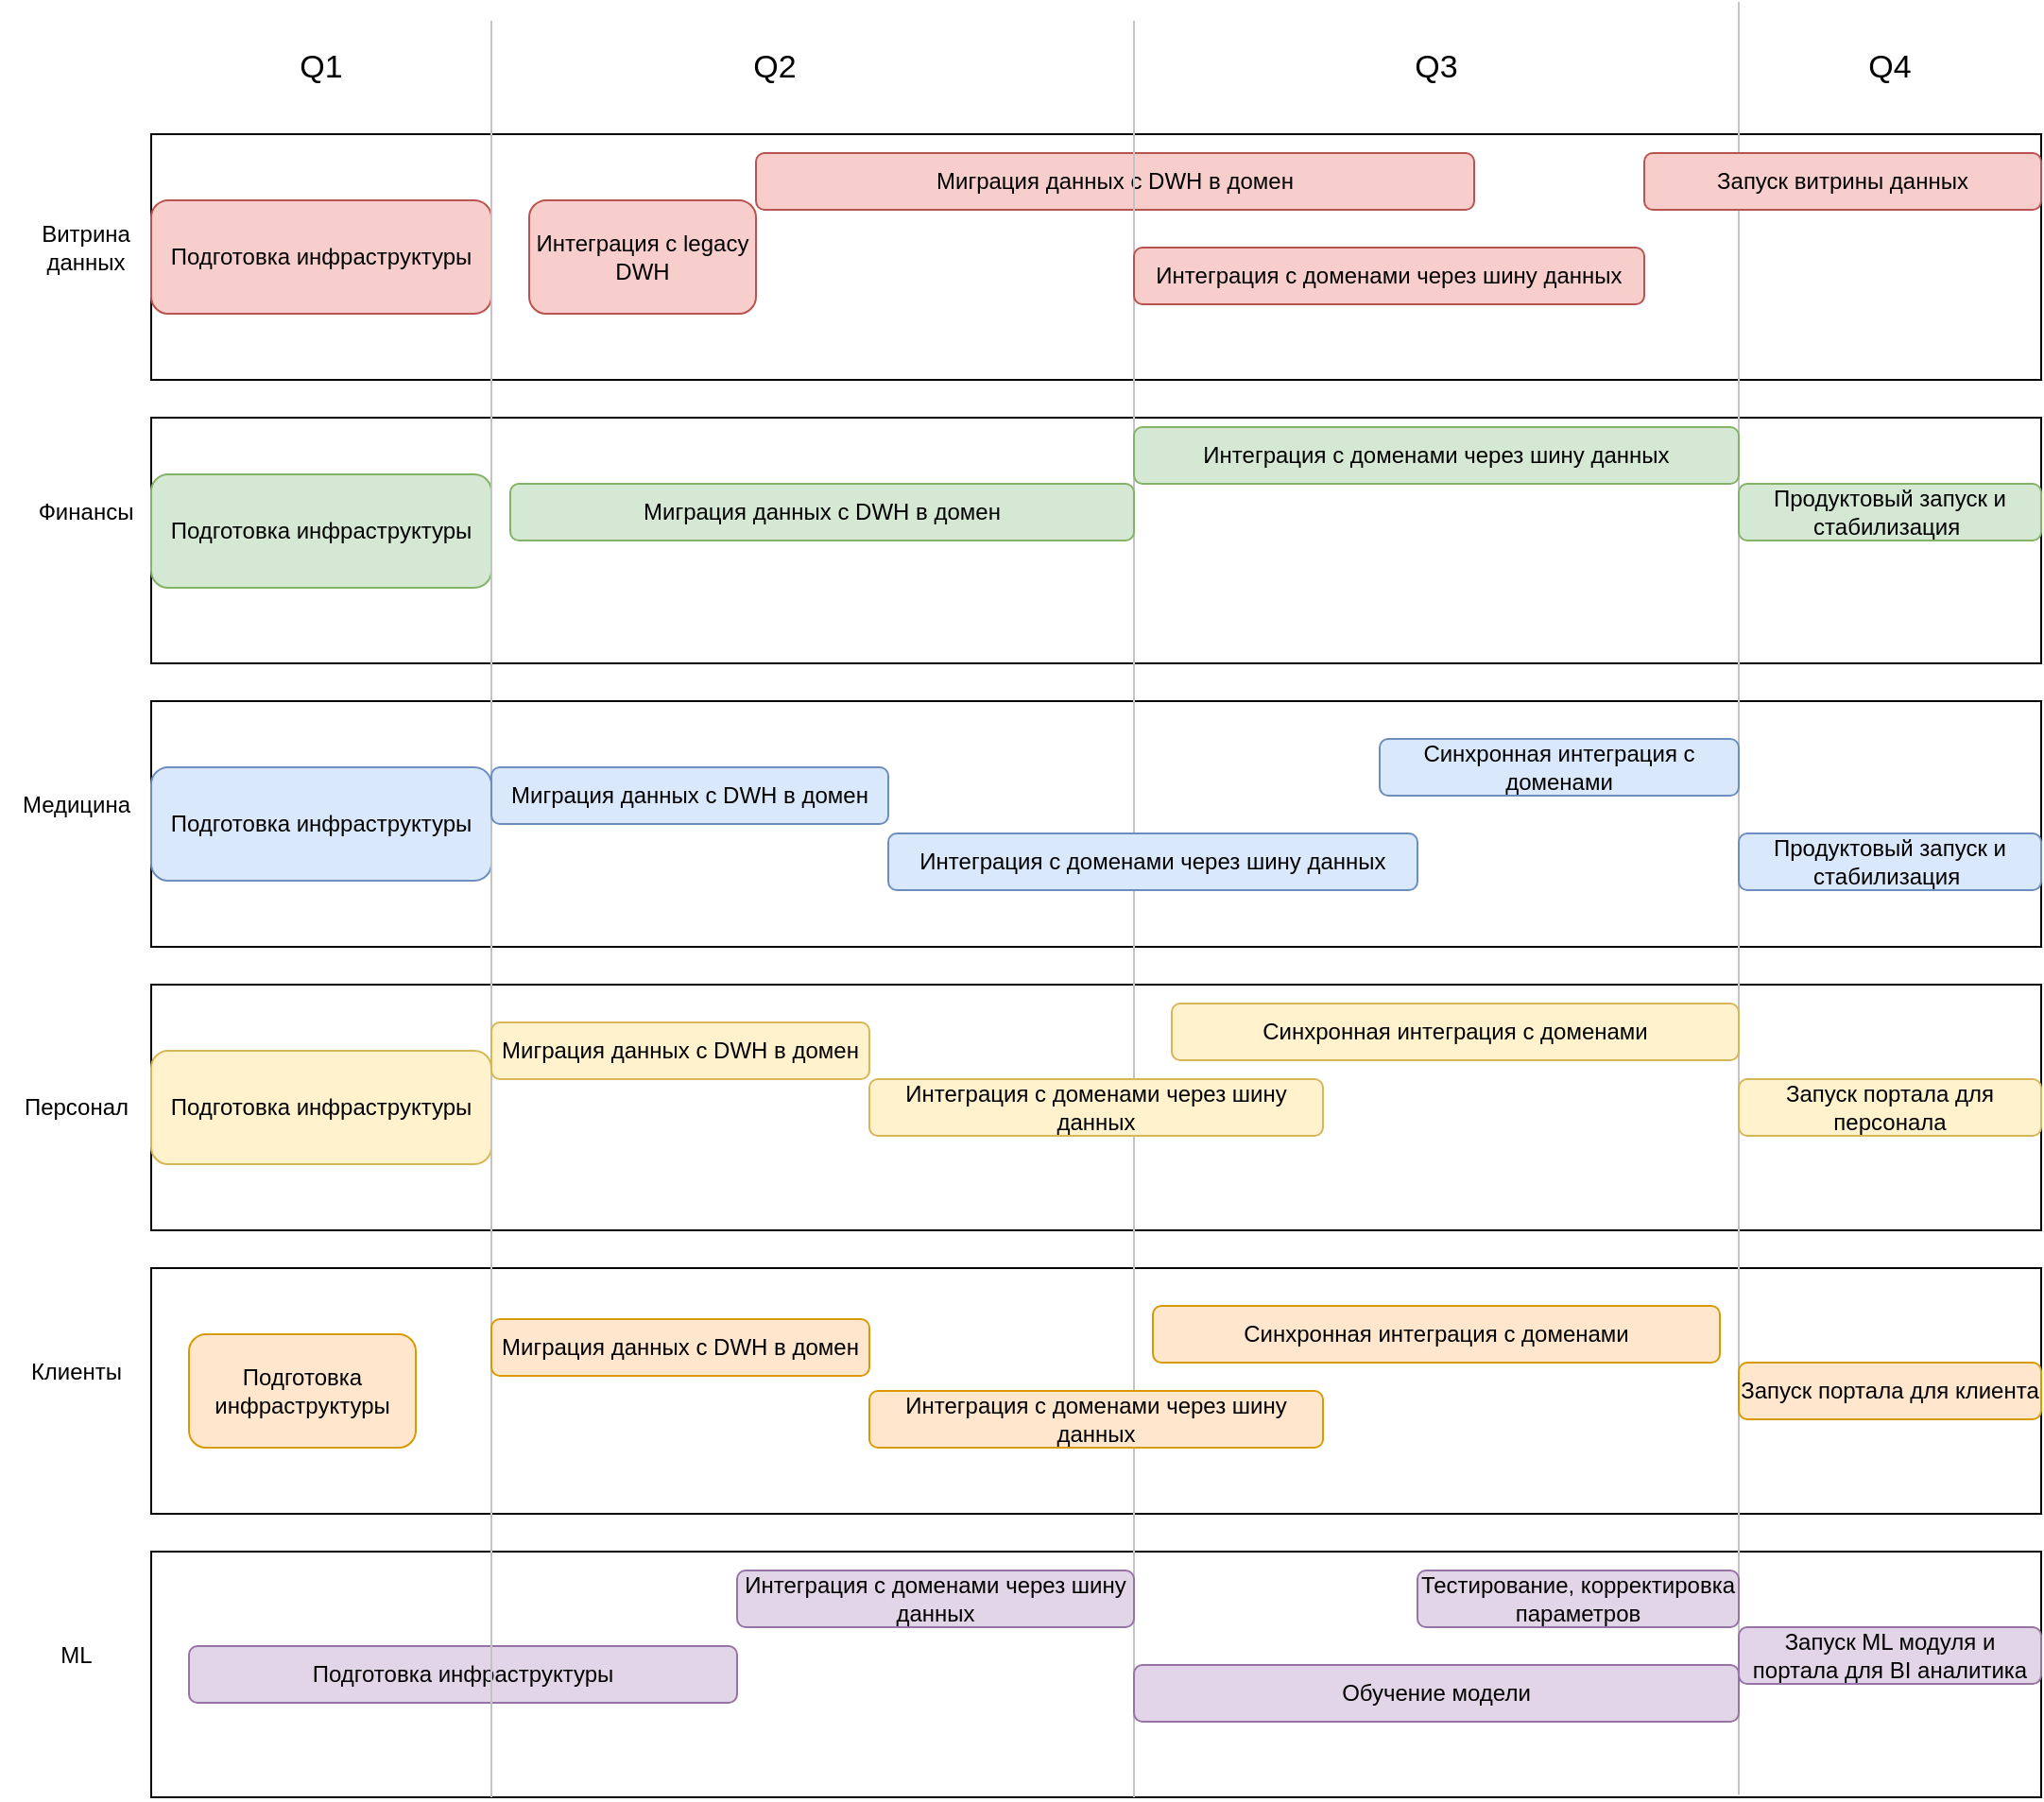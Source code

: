 <mxfile version="28.1.1">
  <diagram name="Страница — 1" id="f-liuDDMb9a9QSkCF0TL">
    <mxGraphModel dx="1878" dy="996" grid="1" gridSize="10" guides="1" tooltips="1" connect="1" arrows="1" fold="1" page="1" pageScale="1" pageWidth="1169" pageHeight="827" math="0" shadow="0">
      <root>
        <mxCell id="0" />
        <mxCell id="1" parent="0" />
        <mxCell id="y0mYe-v99TRb2UWS0fOm-1" value="" style="rounded=0;whiteSpace=wrap;html=1;" vertex="1" parent="1">
          <mxGeometry x="80" y="170" width="1000" height="130" as="geometry" />
        </mxCell>
        <mxCell id="y0mYe-v99TRb2UWS0fOm-2" value="" style="rounded=0;whiteSpace=wrap;html=1;" vertex="1" parent="1">
          <mxGeometry x="80" y="320" width="1000" height="130" as="geometry" />
        </mxCell>
        <mxCell id="y0mYe-v99TRb2UWS0fOm-3" value="" style="rounded=0;whiteSpace=wrap;html=1;" vertex="1" parent="1">
          <mxGeometry x="80" y="470" width="1000" height="130" as="geometry" />
        </mxCell>
        <mxCell id="y0mYe-v99TRb2UWS0fOm-4" value="" style="rounded=0;whiteSpace=wrap;html=1;" vertex="1" parent="1">
          <mxGeometry x="80" y="620" width="1000" height="130" as="geometry" />
        </mxCell>
        <mxCell id="y0mYe-v99TRb2UWS0fOm-5" value="Витрина&lt;div&gt;данных&lt;/div&gt;" style="text;html=1;align=center;verticalAlign=middle;resizable=0;points=[];autosize=1;strokeColor=none;fillColor=none;" vertex="1" parent="1">
          <mxGeometry x="10" y="210" width="70" height="40" as="geometry" />
        </mxCell>
        <mxCell id="y0mYe-v99TRb2UWS0fOm-6" value="Финансы" style="text;html=1;align=center;verticalAlign=middle;resizable=0;points=[];autosize=1;strokeColor=none;fillColor=none;" vertex="1" parent="1">
          <mxGeometry x="5" y="355" width="80" height="30" as="geometry" />
        </mxCell>
        <mxCell id="y0mYe-v99TRb2UWS0fOm-7" value="Медицина" style="text;html=1;align=center;verticalAlign=middle;resizable=0;points=[];autosize=1;strokeColor=none;fillColor=none;" vertex="1" parent="1">
          <mxGeometry y="510" width="80" height="30" as="geometry" />
        </mxCell>
        <mxCell id="y0mYe-v99TRb2UWS0fOm-8" value="Персонал" style="text;html=1;align=center;verticalAlign=middle;resizable=0;points=[];autosize=1;strokeColor=none;fillColor=none;" vertex="1" parent="1">
          <mxGeometry y="670" width="80" height="30" as="geometry" />
        </mxCell>
        <mxCell id="y0mYe-v99TRb2UWS0fOm-9" value="" style="rounded=0;whiteSpace=wrap;html=1;" vertex="1" parent="1">
          <mxGeometry x="80" y="770" width="1000" height="130" as="geometry" />
        </mxCell>
        <mxCell id="y0mYe-v99TRb2UWS0fOm-10" value="Клиенты" style="text;html=1;align=center;verticalAlign=middle;resizable=0;points=[];autosize=1;strokeColor=none;fillColor=none;" vertex="1" parent="1">
          <mxGeometry x="5" y="810" width="70" height="30" as="geometry" />
        </mxCell>
        <mxCell id="y0mYe-v99TRb2UWS0fOm-11" value="" style="rounded=0;whiteSpace=wrap;html=1;" vertex="1" parent="1">
          <mxGeometry x="80" y="920" width="1000" height="130" as="geometry" />
        </mxCell>
        <mxCell id="y0mYe-v99TRb2UWS0fOm-12" value="ML" style="text;html=1;align=center;verticalAlign=middle;resizable=0;points=[];autosize=1;strokeColor=none;fillColor=none;" vertex="1" parent="1">
          <mxGeometry x="20" y="960" width="40" height="30" as="geometry" />
        </mxCell>
        <mxCell id="y0mYe-v99TRb2UWS0fOm-14" value="Подготовка инфраструктуры" style="rounded=1;whiteSpace=wrap;html=1;fillColor=#f8cecc;strokeColor=#b85450;" vertex="1" parent="1">
          <mxGeometry x="80" y="205" width="180" height="60" as="geometry" />
        </mxCell>
        <mxCell id="y0mYe-v99TRb2UWS0fOm-15" value="Подготовка инфраструктуры" style="rounded=1;whiteSpace=wrap;html=1;fillColor=#d5e8d4;strokeColor=#82b366;" vertex="1" parent="1">
          <mxGeometry x="80" y="350" width="180" height="60" as="geometry" />
        </mxCell>
        <mxCell id="y0mYe-v99TRb2UWS0fOm-16" value="Подготовка инфраструктуры" style="rounded=1;whiteSpace=wrap;html=1;fillColor=#dae8fc;strokeColor=#6c8ebf;" vertex="1" parent="1">
          <mxGeometry x="80" y="505" width="180" height="60" as="geometry" />
        </mxCell>
        <mxCell id="y0mYe-v99TRb2UWS0fOm-17" value="Подготовка инфраструктуры" style="rounded=1;whiteSpace=wrap;html=1;fillColor=#fff2cc;strokeColor=#d6b656;" vertex="1" parent="1">
          <mxGeometry x="80" y="655" width="180" height="60" as="geometry" />
        </mxCell>
        <mxCell id="y0mYe-v99TRb2UWS0fOm-18" value="Подготовка инфраструктуры" style="rounded=1;whiteSpace=wrap;html=1;fillColor=#ffe6cc;strokeColor=#d79b00;" vertex="1" parent="1">
          <mxGeometry x="100" y="805" width="120" height="60" as="geometry" />
        </mxCell>
        <mxCell id="y0mYe-v99TRb2UWS0fOm-19" value="Подготовка инфраструктуры" style="rounded=1;whiteSpace=wrap;html=1;fillColor=#e1d5e7;strokeColor=#9673a6;" vertex="1" parent="1">
          <mxGeometry x="100" y="970" width="290" height="30" as="geometry" />
        </mxCell>
        <mxCell id="y0mYe-v99TRb2UWS0fOm-20" value="Интеграция с legacy DWH" style="rounded=1;whiteSpace=wrap;html=1;fillColor=#f8cecc;strokeColor=#b85450;" vertex="1" parent="1">
          <mxGeometry x="280" y="205" width="120" height="60" as="geometry" />
        </mxCell>
        <mxCell id="y0mYe-v99TRb2UWS0fOm-21" value="" style="endArrow=none;html=1;rounded=0;strokeColor=#C4C4C4;" edge="1" parent="1">
          <mxGeometry width="50" height="50" relative="1" as="geometry">
            <mxPoint x="260" y="1050" as="sourcePoint" />
            <mxPoint x="260" y="110" as="targetPoint" />
          </mxGeometry>
        </mxCell>
        <mxCell id="y0mYe-v99TRb2UWS0fOm-22" value="&lt;font style=&quot;font-size: 17px;&quot;&gt;Q1&lt;/font&gt;" style="text;html=1;align=center;verticalAlign=middle;whiteSpace=wrap;rounded=0;" vertex="1" parent="1">
          <mxGeometry x="140" y="120" width="60" height="30" as="geometry" />
        </mxCell>
        <mxCell id="y0mYe-v99TRb2UWS0fOm-24" value="Миграция данных с DWH в домен" style="rounded=1;whiteSpace=wrap;html=1;fillColor=#f8cecc;strokeColor=#b85450;" vertex="1" parent="1">
          <mxGeometry x="400" y="180" width="380" height="30" as="geometry" />
        </mxCell>
        <mxCell id="y0mYe-v99TRb2UWS0fOm-25" value="&lt;font style=&quot;font-size: 17px;&quot;&gt;Q2&lt;/font&gt;" style="text;html=1;align=center;verticalAlign=middle;whiteSpace=wrap;rounded=0;" vertex="1" parent="1">
          <mxGeometry x="380" y="120" width="60" height="30" as="geometry" />
        </mxCell>
        <mxCell id="y0mYe-v99TRb2UWS0fOm-26" value="" style="endArrow=none;html=1;rounded=0;strokeColor=#C4C4C4;" edge="1" parent="1">
          <mxGeometry width="50" height="50" relative="1" as="geometry">
            <mxPoint x="600" y="1050" as="sourcePoint" />
            <mxPoint x="600" y="110" as="targetPoint" />
          </mxGeometry>
        </mxCell>
        <mxCell id="y0mYe-v99TRb2UWS0fOm-27" value="Интеграция с доменами через шину данных" style="rounded=1;whiteSpace=wrap;html=1;fillColor=#f8cecc;strokeColor=#b85450;" vertex="1" parent="1">
          <mxGeometry x="600" y="230" width="270" height="30" as="geometry" />
        </mxCell>
        <mxCell id="y0mYe-v99TRb2UWS0fOm-28" value="" style="endArrow=none;html=1;rounded=0;strokeColor=#C4C4C4;exitX=0.84;exitY=0.989;exitDx=0;exitDy=0;exitPerimeter=0;" edge="1" parent="1" source="y0mYe-v99TRb2UWS0fOm-11">
          <mxGeometry width="50" height="50" relative="1" as="geometry">
            <mxPoint x="920" y="1040" as="sourcePoint" />
            <mxPoint x="920" y="100" as="targetPoint" />
          </mxGeometry>
        </mxCell>
        <mxCell id="y0mYe-v99TRb2UWS0fOm-29" value="&lt;font style=&quot;font-size: 17px;&quot;&gt;Q3&lt;/font&gt;" style="text;html=1;align=center;verticalAlign=middle;whiteSpace=wrap;rounded=0;" vertex="1" parent="1">
          <mxGeometry x="730" y="120" width="60" height="30" as="geometry" />
        </mxCell>
        <mxCell id="y0mYe-v99TRb2UWS0fOm-30" value="&lt;font style=&quot;font-size: 17px;&quot;&gt;Q4&lt;/font&gt;" style="text;html=1;align=center;verticalAlign=middle;whiteSpace=wrap;rounded=0;" vertex="1" parent="1">
          <mxGeometry x="970" y="120" width="60" height="30" as="geometry" />
        </mxCell>
        <mxCell id="y0mYe-v99TRb2UWS0fOm-31" value="Запуск витрины данных" style="rounded=1;whiteSpace=wrap;html=1;fillColor=#f8cecc;strokeColor=#b85450;" vertex="1" parent="1">
          <mxGeometry x="870" y="180" width="210" height="30" as="geometry" />
        </mxCell>
        <mxCell id="y0mYe-v99TRb2UWS0fOm-33" value="Миграция данных с DWH в домен" style="rounded=1;whiteSpace=wrap;html=1;fillColor=#d5e8d4;strokeColor=#82b366;" vertex="1" parent="1">
          <mxGeometry x="270" y="355" width="330" height="30" as="geometry" />
        </mxCell>
        <mxCell id="y0mYe-v99TRb2UWS0fOm-34" value="Интеграция с доменами через шину данных" style="rounded=1;whiteSpace=wrap;html=1;fillColor=#d5e8d4;strokeColor=#82b366;" vertex="1" parent="1">
          <mxGeometry x="600" y="325" width="320" height="30" as="geometry" />
        </mxCell>
        <mxCell id="y0mYe-v99TRb2UWS0fOm-36" value="Продуктовый запуск и стабилизация&amp;nbsp;" style="rounded=1;whiteSpace=wrap;html=1;fillColor=#d5e8d4;strokeColor=#82b366;" vertex="1" parent="1">
          <mxGeometry x="920" y="355" width="160" height="30" as="geometry" />
        </mxCell>
        <mxCell id="y0mYe-v99TRb2UWS0fOm-38" value="Миграция данных с DWH в домен" style="rounded=1;whiteSpace=wrap;html=1;fillColor=#dae8fc;strokeColor=#6c8ebf;" vertex="1" parent="1">
          <mxGeometry x="260" y="505" width="210" height="30" as="geometry" />
        </mxCell>
        <mxCell id="y0mYe-v99TRb2UWS0fOm-39" value="Синхронная интеграция с доменами" style="rounded=1;whiteSpace=wrap;html=1;fillColor=#dae8fc;strokeColor=#6c8ebf;" vertex="1" parent="1">
          <mxGeometry x="730" y="490" width="190" height="30" as="geometry" />
        </mxCell>
        <mxCell id="y0mYe-v99TRb2UWS0fOm-40" value="Интеграция с доменами через шину данных" style="rounded=1;whiteSpace=wrap;html=1;fillColor=#dae8fc;strokeColor=#6c8ebf;" vertex="1" parent="1">
          <mxGeometry x="470" y="540" width="280" height="30" as="geometry" />
        </mxCell>
        <mxCell id="y0mYe-v99TRb2UWS0fOm-41" value="Продуктовый запуск и стабилизация&amp;nbsp;" style="rounded=1;whiteSpace=wrap;html=1;fillColor=#dae8fc;strokeColor=#6c8ebf;" vertex="1" parent="1">
          <mxGeometry x="920" y="540" width="160" height="30" as="geometry" />
        </mxCell>
        <mxCell id="y0mYe-v99TRb2UWS0fOm-42" value="Миграция данных с DWH в домен" style="rounded=1;whiteSpace=wrap;html=1;fillColor=#fff2cc;strokeColor=#d6b656;" vertex="1" parent="1">
          <mxGeometry x="260" y="640" width="200" height="30" as="geometry" />
        </mxCell>
        <mxCell id="y0mYe-v99TRb2UWS0fOm-43" value="Интеграция с доменами через шину данных" style="rounded=1;whiteSpace=wrap;html=1;fillColor=#fff2cc;strokeColor=#d6b656;" vertex="1" parent="1">
          <mxGeometry x="460" y="670" width="240" height="30" as="geometry" />
        </mxCell>
        <mxCell id="y0mYe-v99TRb2UWS0fOm-44" value="Синхронная интеграция с доменами" style="rounded=1;whiteSpace=wrap;html=1;fillColor=#fff2cc;strokeColor=#d6b656;" vertex="1" parent="1">
          <mxGeometry x="620" y="630" width="300" height="30" as="geometry" />
        </mxCell>
        <mxCell id="y0mYe-v99TRb2UWS0fOm-45" value="Запуск портала для персонала" style="rounded=1;whiteSpace=wrap;html=1;fillColor=#fff2cc;strokeColor=#d6b656;" vertex="1" parent="1">
          <mxGeometry x="920" y="670" width="160" height="30" as="geometry" />
        </mxCell>
        <mxCell id="y0mYe-v99TRb2UWS0fOm-46" value="Миграция данных с DWH в домен" style="rounded=1;whiteSpace=wrap;html=1;fillColor=#ffe6cc;strokeColor=#d79b00;" vertex="1" parent="1">
          <mxGeometry x="260" y="797" width="200" height="30" as="geometry" />
        </mxCell>
        <mxCell id="y0mYe-v99TRb2UWS0fOm-47" value="Интеграция с доменами через шину данных" style="rounded=1;whiteSpace=wrap;html=1;fillColor=#ffe6cc;strokeColor=#d79b00;" vertex="1" parent="1">
          <mxGeometry x="460" y="835" width="240" height="30" as="geometry" />
        </mxCell>
        <mxCell id="y0mYe-v99TRb2UWS0fOm-48" value="Синхронная интеграция с доменами" style="rounded=1;whiteSpace=wrap;html=1;fillColor=#ffe6cc;strokeColor=#d79b00;" vertex="1" parent="1">
          <mxGeometry x="610" y="790" width="300" height="30" as="geometry" />
        </mxCell>
        <mxCell id="y0mYe-v99TRb2UWS0fOm-49" value="Запуск портала для клиента" style="rounded=1;whiteSpace=wrap;html=1;fillColor=#ffe6cc;strokeColor=#d79b00;" vertex="1" parent="1">
          <mxGeometry x="920" y="820" width="160" height="30" as="geometry" />
        </mxCell>
        <mxCell id="y0mYe-v99TRb2UWS0fOm-50" value="Интеграция с доменами через шину данных" style="rounded=1;whiteSpace=wrap;html=1;fillColor=#e1d5e7;strokeColor=#9673a6;" vertex="1" parent="1">
          <mxGeometry x="390" y="930" width="210" height="30" as="geometry" />
        </mxCell>
        <mxCell id="y0mYe-v99TRb2UWS0fOm-51" value="Обучение модели" style="rounded=1;whiteSpace=wrap;html=1;fillColor=#e1d5e7;strokeColor=#9673a6;" vertex="1" parent="1">
          <mxGeometry x="600" y="980" width="320" height="30" as="geometry" />
        </mxCell>
        <mxCell id="y0mYe-v99TRb2UWS0fOm-53" value="Тестирование, корректировка параметров" style="rounded=1;whiteSpace=wrap;html=1;fillColor=#e1d5e7;strokeColor=#9673a6;" vertex="1" parent="1">
          <mxGeometry x="750" y="930" width="170" height="30" as="geometry" />
        </mxCell>
        <mxCell id="y0mYe-v99TRb2UWS0fOm-56" value="Запуск ML модуля и портала для BI аналитика" style="rounded=1;whiteSpace=wrap;html=1;fillColor=#e1d5e7;strokeColor=#9673a6;" vertex="1" parent="1">
          <mxGeometry x="920" y="960" width="160" height="30" as="geometry" />
        </mxCell>
      </root>
    </mxGraphModel>
  </diagram>
</mxfile>
